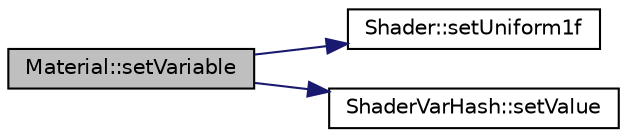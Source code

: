 digraph "Material::setVariable"
{
  edge [fontname="Helvetica",fontsize="10",labelfontname="Helvetica",labelfontsize="10"];
  node [fontname="Helvetica",fontsize="10",shape=record];
  rankdir="LR";
  Node1 [label="Material::setVariable",height=0.2,width=0.4,color="black", fillcolor="grey75", style="filled" fontcolor="black"];
  Node1 -> Node2 [color="midnightblue",fontsize="10",style="solid",fontname="Helvetica"];
  Node2 [label="Shader::setUniform1f",height=0.2,width=0.4,color="black", fillcolor="white", style="filled",URL="$class_shader.html#a8ea620c661bcd43581319772efd49966",tooltip="Sends a single float to the specified location. "];
  Node1 -> Node3 [color="midnightblue",fontsize="10",style="solid",fontname="Helvetica"];
  Node3 [label="ShaderVarHash::setValue",height=0.2,width=0.4,color="black", fillcolor="white", style="filled",URL="$class_shader_var_hash.html#a64b7d53c81ae390f04c7de6feba95991",tooltip="Adds the given integer to the hashmap, using the specified name as a key. "];
}
